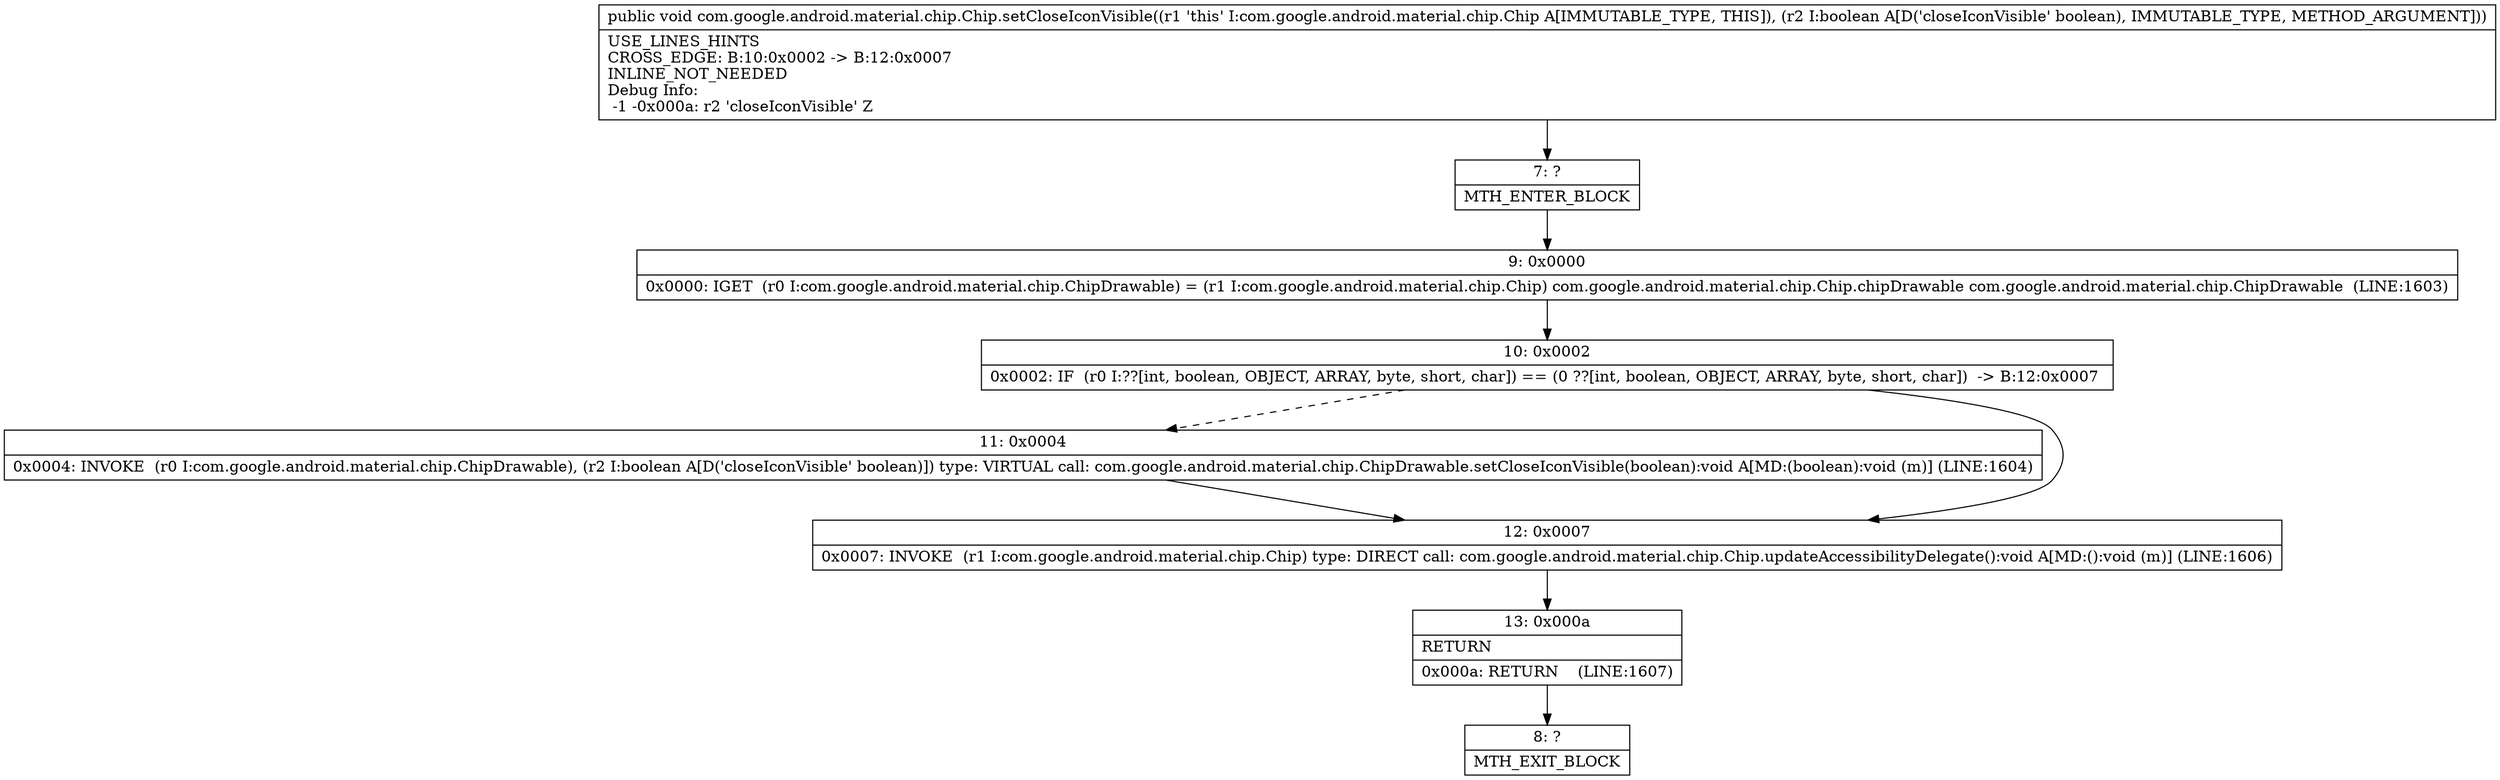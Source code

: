 digraph "CFG forcom.google.android.material.chip.Chip.setCloseIconVisible(Z)V" {
Node_7 [shape=record,label="{7\:\ ?|MTH_ENTER_BLOCK\l}"];
Node_9 [shape=record,label="{9\:\ 0x0000|0x0000: IGET  (r0 I:com.google.android.material.chip.ChipDrawable) = (r1 I:com.google.android.material.chip.Chip) com.google.android.material.chip.Chip.chipDrawable com.google.android.material.chip.ChipDrawable  (LINE:1603)\l}"];
Node_10 [shape=record,label="{10\:\ 0x0002|0x0002: IF  (r0 I:??[int, boolean, OBJECT, ARRAY, byte, short, char]) == (0 ??[int, boolean, OBJECT, ARRAY, byte, short, char])  \-\> B:12:0x0007 \l}"];
Node_11 [shape=record,label="{11\:\ 0x0004|0x0004: INVOKE  (r0 I:com.google.android.material.chip.ChipDrawable), (r2 I:boolean A[D('closeIconVisible' boolean)]) type: VIRTUAL call: com.google.android.material.chip.ChipDrawable.setCloseIconVisible(boolean):void A[MD:(boolean):void (m)] (LINE:1604)\l}"];
Node_12 [shape=record,label="{12\:\ 0x0007|0x0007: INVOKE  (r1 I:com.google.android.material.chip.Chip) type: DIRECT call: com.google.android.material.chip.Chip.updateAccessibilityDelegate():void A[MD:():void (m)] (LINE:1606)\l}"];
Node_13 [shape=record,label="{13\:\ 0x000a|RETURN\l|0x000a: RETURN    (LINE:1607)\l}"];
Node_8 [shape=record,label="{8\:\ ?|MTH_EXIT_BLOCK\l}"];
MethodNode[shape=record,label="{public void com.google.android.material.chip.Chip.setCloseIconVisible((r1 'this' I:com.google.android.material.chip.Chip A[IMMUTABLE_TYPE, THIS]), (r2 I:boolean A[D('closeIconVisible' boolean), IMMUTABLE_TYPE, METHOD_ARGUMENT]))  | USE_LINES_HINTS\lCROSS_EDGE: B:10:0x0002 \-\> B:12:0x0007\lINLINE_NOT_NEEDED\lDebug Info:\l  \-1 \-0x000a: r2 'closeIconVisible' Z\l}"];
MethodNode -> Node_7;Node_7 -> Node_9;
Node_9 -> Node_10;
Node_10 -> Node_11[style=dashed];
Node_10 -> Node_12;
Node_11 -> Node_12;
Node_12 -> Node_13;
Node_13 -> Node_8;
}

